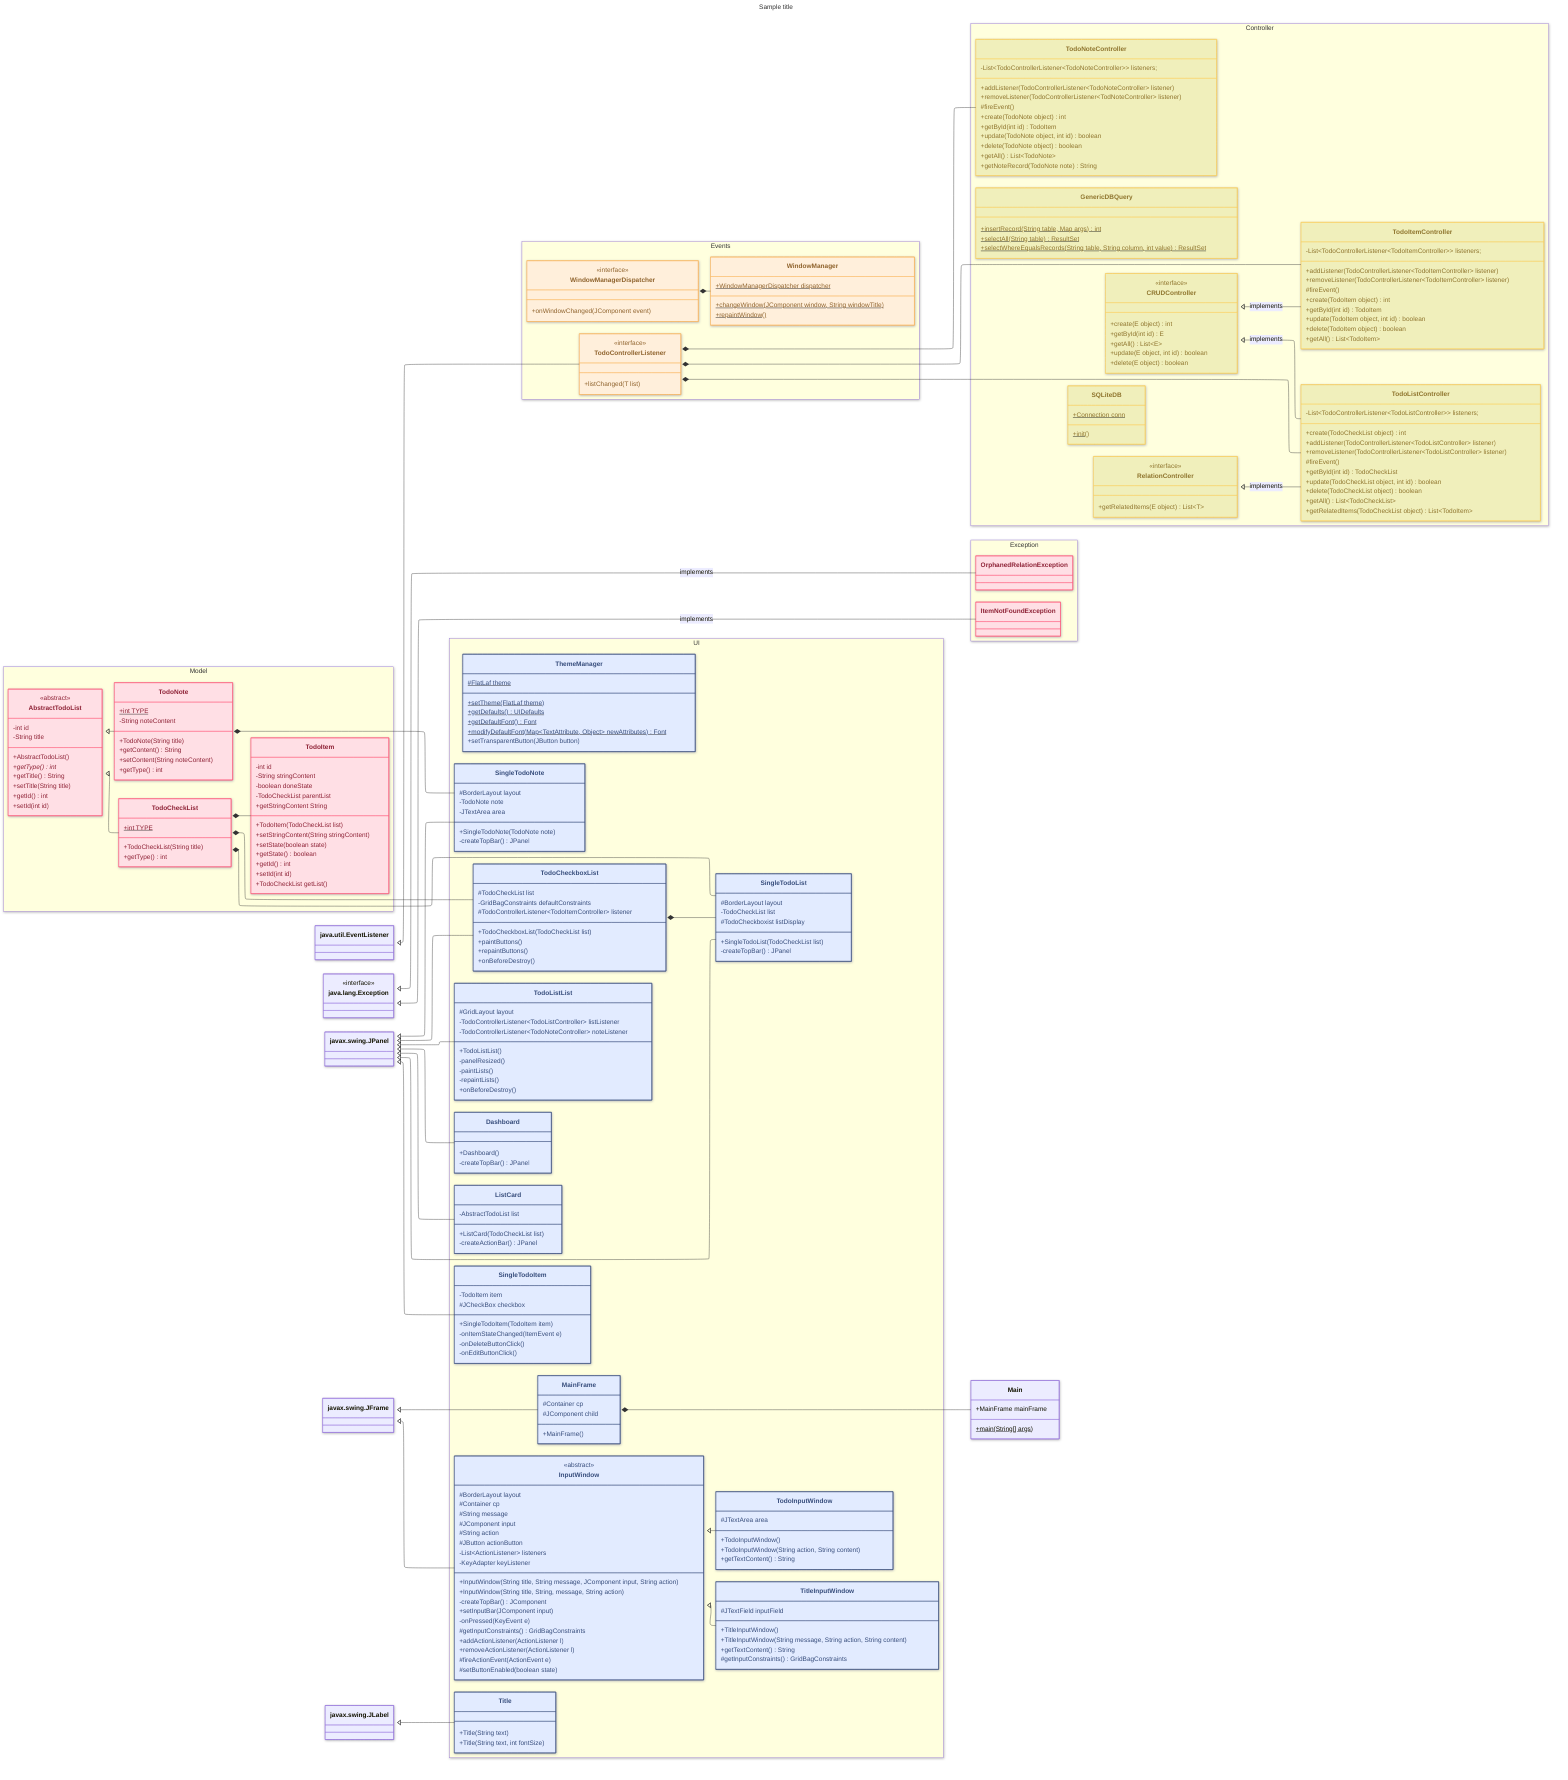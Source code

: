 ---
config:
  look: neo
  layout: elk
title: Sample title
---
classDiagram
direction LR
	namespace Controller {
        class CRUDController:::controller {
	        +create(E object) int
	        +getById(int id) E
	        +getAll() List~E~
	        +update(E object, int id) boolean
	        +delete(E object) boolean
        }
        class TodoListController:::controller {
	        -List~TodoControllerListener~TodoListController~~ listeners;
	        +create(TodoCheckList object) int
	        +addListener(TodoControllerListener~TodoListController~ listener)
	        +removeListener(TodoControllerListener~TodoListController~ listener)
	        #fireEvent()
	        +getById(int id) TodoCheckList
	        +update(TodoCheckList object, int id) boolean
	        +delete(TodoCheckList object) boolean
	        +getAll() List~TodoCheckList~
	        +getRelatedItems(TodoCheckList object) List~TodoItem~
        }
        class RelationController:::controller {
	        +getRelatedItems(E object) List~T~
        }
        class TodoItemController:::controller {
	        -List~TodoControllerListener~TodoItemController~~ listeners;
	        +addListener(TodoControllerListener~TodoItemController~ listener)
	        +removeListener(TodoControllerListener~TodoItemController~ listener)
	        #fireEvent()
	        +create(TodoItem object) int
	        +getById(int id) TodoItem
	        +update(TodoItem object, int id) boolean
	        +delete(TodoItem object) boolean
	        +getAll() List~TodoItem~
        }
        class SQLiteDB:::controller {
	        +Connection conn$
	        +init()$
        }
        class TodoNoteController:::controller {
	        -List~TodoControllerListener~TodoNoteController~~ listeners;
	        +addListener(TodoControllerListener~TodoNoteController~ listener)
	        +removeListener(TodoControllerListener~TodNoteController~ listener)
	        #fireEvent()
	        +create(TodoNote object) int
	        +getById(int id) TodoItem
	        +update(TodoNote object, int id) boolean
	        +delete(TodoNote object) boolean
	        +getAll() List~TodoNote~
	        +getNoteRecord(TodoNote note) String
        }
        class GenericDBQuery:::controller {
	        +insertRecord(String table, Map args) int$
	        +selectAll(String table) ResultSet$
	        +selectWhereEqualsRecords(String table, String column, int value) ResultSet$
        }
	}
	namespace Events {
        class TodoControllerListener:::event {
	        +listChanged(T list)
        }
        class WindowManagerDispatcher:::event {
	        +onWindowChanged(JComponent event)
        }
        class WindowManager:::event {
	        +WindowManagerDispatcher dispatcher$
	        +changeWindow(JComponent window, String windowTitle)$
	        +repaintWindow()$
        }
	}
	namespace Exception {
        class ItemNotFoundException:::exception {
        }
        class OrphanedRelationException:::exception {
        }
	}
	namespace Model {
        class AbstractTodoList:::model {
	        -int id
	        -String title
	        +AbstractTodoList()
	        +getType() int*
	        +getTitle() String
	        +setTitle(String title)
	        +getId() int
	        +setId(int id)
        }
        class TodoCheckList:::model {
	        +int TYPE$
	        +TodoCheckList(String title)
	        +getType() int
        }
        class TodoNote:::model {
	        +int TYPE$
	        -String noteContent
	        +TodoNote(String title)
	        +getContent() String
	        +setContent(String noteContent)
	        +getType() int
        }
        class TodoItem:::model {
	        -int id
	        -String stringContent
	        -boolean doneState
	        -TodoCheckList parentList
	        +getStringContent String
	        +TodoItem(TodoCheckList list)
	        +setStringContent(String stringContent)
	        +setState(boolean state)
	        +getState() boolean
	        +getId() int
	        +setId(int id)
	        +TodoCheckList getList()
        }
	}
	namespace UI {
        class Dashboard:::ui {
	        +Dashboard()
	        -createTopBar() JPanel
        }
        class MainFrame:::ui {
	        #Container cp
	        #JComponent child
	        +MainFrame()
        }
        class InputWindow:::ui {
	        #BorderLayout layout
	        #Container cp
	        #String message
	        #JComponent input
	        #String action
	        #JButton actionButton
	        -List~ActionListener~ listeners
	        -KeyAdapter keyListener
	        +InputWindow(String title, String message, JComponent input, String action)
	        +InputWindow(String title, String, message, String action)
	        -createTopBar() JComponent
	        +setInputBar(JComponent input)
	        -onPressed(KeyEvent e)
	        #getInputConstraints() GridBagConstraints
	        +addActionListener(ActionListener l)
	        +removeActionListener(ActionListener l)
	        #fireActionEvent(ActionEvent e)
	        #setButtonEnabled(boolean state)
        }
        class ListCard:::ui {
	        -AbstractTodoList list
	        +ListCard(TodoCheckList list)
	        -createActionBar() JPanel
        }
        class Title:::ui {
	        +Title(String text)
	        +Title(String text, int fontSize)
        }
        class SingleTodoItem:::ui {
	        -TodoItem item
	        #JCheckBox checkbox
	        +SingleTodoItem(TodoItem item)
	        -onItemStateChanged(ItemEvent e)
	        -onDeleteButtonClick()
	        -onEditButtonClick()
        }
        class TitleInputWindow:::ui {
	        #JTextField inputField
	        +TitleInputWindow()
	        +TitleInputWindow(String message, String action, String content)
	        +getTextContent() String
	        #getInputConstraints() GridBagConstraints
        }
        class TodoInputWindow:::ui {
	        #JTextArea area
	        +TodoInputWindow()
	        +TodoInputWindow(String action, String content)
	        +getTextContent() String
        }
        class TodoCheckboxList:::ui {
	        #TodoCheckList list
	        -GridBagConstraints defaultConstraints
	        #TodoControllerListener~TodoItemController~ listener
	        +TodoCheckboxList(TodoCheckList list)
	        +paintButtons()
	        +repaintButtons()
	        +onBeforeDestroy()
        }
        class TodoListList:::ui {
	        #GridLayout layout
	        -TodoControllerListener~TodoListController~ listListener
	        -TodoControllerListener~TodoNoteController~ noteListener
	        +TodoListList()
	        -panelResized()
	        -paintLists()
	        -repaintLists()
	        +onBeforeDestroy()
        }
        class SingleTodoNote:::ui {
	        #BorderLayout layout
	        -TodoNote note
	        -JTextArea area
	        +SingleTodoNote(TodoNote note)
	        -createTopBar() JPanel
        }
        class ThemeManager:::ui {
	        #FlatLaf theme$
	        +setTheme(FlatLaf theme)$
	        +getDefaults() UIDefaults$
	        +getDefaultFont() Font$
	        +modifyDefaultFont(Map~TextAttribute, Object~ newAttributes) Font$
	        +setTransparentButton(JButton button)
        }
        class SingleTodoList:::ui {
            #BorderLayout layout
            -TodoCheckList list
            #TodoCheckboxist listDisplay

            +SingleTodoList(TodoCheckList list)
            -createTopBar() JPanel
        }
	}
    class EventListener["java.util.EventListener"] {
    }
    class JavaException["java.lang.Exception"] {
    }
    class JPanel["javax.swing.JPanel"] {
    }
    class JFrame["javax.swing.JFrame"] {
    }
    class JLabel["javax.swing.JLabel"] {
    }
    class Main {
	    +MainFrame mainFrame
	    +main(String[] args)$
    }


	<<interface>> CRUDController
	<<interface>> RelationController
	<<interface>> TodoControllerListener
	<<interface>> WindowManagerDispatcher
	<<abstract>> AbstractTodoList
	<<abstract>> InputWindow
	<<interface>> JavaException

    CRUDController <|-- TodoListController : implements
    RelationController <|-- TodoListController : implements
    CRUDController <|-- TodoItemController : implements
    TodoControllerListener *-- TodoListController
    TodoControllerListener *-- TodoNoteController
    TodoControllerListener *-- TodoItemController
    EventListener <|-- TodoControllerListener
    WindowManagerDispatcher *-- WindowManager
    JavaException <|-- ItemNotFoundException : implements
    JavaException <|-- OrphanedRelationException : implements
    AbstractTodoList <|-- TodoCheckList
    AbstractTodoList <|-- TodoNote
    TodoCheckList *-- TodoItem
    JPanel <|-- Dashboard
    JFrame <|-- MainFrame
    JFrame <|-- InputWindow
    JPanel <|-- ListCard
    JLabel <|-- Title
    JPanel <|-- SingleTodoItem
    MainFrame *-- Main
    InputWindow <|-- TitleInputWindow
    InputWindow <|-- TodoInputWindow
    JPanel <|-- TodoCheckboxList
    TodoCheckList *-- TodoCheckboxList
    JPanel <|-- TodoListList
    TodoCheckList *-- SingleTodoList
    TodoCheckboxList *-- SingleTodoList
    TodoNote *-- SingleTodoNote
    JPanel <|-- SingleTodoList
    JPanel <|-- SingleTodoNote

	classDef controller :, stroke-width:1px, stroke-dasharray:none, stroke:#FBCC5A, fill:#F0EFBB, color:#8e742D
	classDef event :, stroke-width:1px, stroke-dasharray:none, stroke:#FBB35A, fill:#FFEFDB, color:#8F632D
	classDef exception :, stroke-width:1px, stroke-dasharray:none, stroke:#FF5978, fill:#FFDFE5, color:#8E2236
	classDef model :, stroke-width:1px, stroke-dasharray:none, stroke:#FF5978, fill:#FFDFE5, color:#8E2236
	classDef ui :,stroke-width:1px, stroke-dasharray:none, stroke:#374D7C, fill:#E2EBFF, color:#374D7C